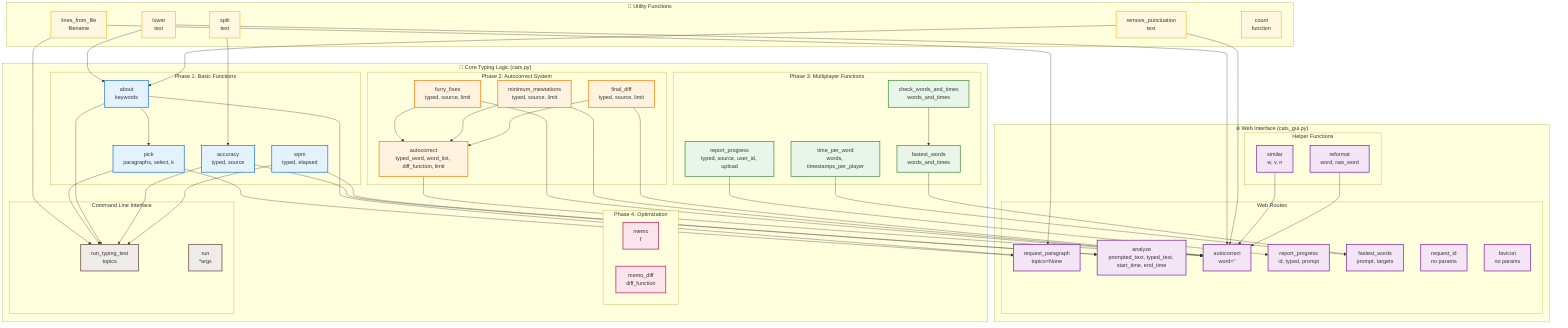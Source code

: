 flowchart TD
    %% Main sections
    subgraph UTILS["🔧 Utility Functions"]
        U1[lines_from_file<br/>filename]
        U2[lower<br/>text]
        U3[remove_punctuation<br/>text]
        U4[split<br/>text]
        U5[count<br/>function]
    end

    subgraph CATS["📝 Core Typing Logic (cats.py)"]
        subgraph P1["Phase 1: Basic Functions"]
            C1[pick<br/>paragraphs, select, k]
            C2[about<br/>keywords]
            C3[accuracy<br/>typed, source]
            C4[wpm<br/>typed, elapsed]
        end
        
        subgraph P2["Phase 2: Autocorrect System"]
            C5[autocorrect<br/>typed_word, word_list, diff_function, limit]
            C6[furry_fixes<br/>typed, source, limit]
            C7[minimum_mewtations<br/>typed, source, limit]
            C8[final_diff<br/>typed, source, limit]
        end
        
        subgraph P3["Phase 3: Multiplayer Functions"]
            C9[report_progress<br/>typed, source, user_id, upload]
            C10[time_per_word<br/>words, timestamps_per_player]
            C11[fastest_words<br/>words_and_times]
            C12[check_words_and_times<br/>words_and_times]
        end
        
        subgraph P4["Phase 4: Optimization"]
            C13[memo<br/>f]
            C14[memo_diff<br/>diff_function]
        end
        
        subgraph CLI["Command Line Interface"]
            C15[run_typing_test<br/>topics]
            C16[run<br/>*args]
        end
    end

    subgraph GUI["🌐 Web Interface (cats_gui.py)"]
        subgraph ROUTES["Web Routes"]
            G1[request_paragraph<br/>topics=None]
            G2[analyze<br/>prompted_text, typed_text, start_time, end_time]
            G3[autocorrect<br/>word='']
            G4[report_progress<br/>id, typed, prompt]
            G5[fastest_words<br/>prompt, targets]
            G6[request_id<br/>no params]
            G7[favicon<br/>no params]
        end
        
        subgraph HELPERS["Helper Functions"]
            G8[similar<br/>w, v, n]
            G9[reformat<br/>word, raw_word]
        end
    end

    %% Key relationships
    %% Utility usage
    U1 --> C15
    U1 --> G1
    U2 --> C2
    U2 --> G3
    U3 --> C2
    U3 --> G3
    U4 --> C3

    %% Internal cats.py relationships
    C2 --> C1
    C6 --> C5
    C7 --> C5
    C8 --> C5
    C12 --> C11
    C1 --> C15
    C2 --> C15
    C3 --> C15
    C4 --> C15

    %% GUI to Core relationships
    C1 --> G1
    C2 --> G1
    C3 --> G2
    C4 --> G2
    C5 --> G3
    C6 --> G3
    C7 --> G3
    C8 --> G3
    C9 --> G4
    C10 --> G5
    C11 --> G5

    %% GUI internal relationships
    G8 --> G3
    G9 --> G3

    %% Styling
    classDef phase1 fill:#e3f2fd,stroke:#1976d2,stroke-width:2px
    classDef phase2 fill:#fff3e0,stroke:#f57c00,stroke-width:2px
    classDef phase3 fill:#e8f5e8,stroke:#388e3c,stroke-width:2px
    classDef phase4 fill:#fce4ec,stroke:#c2185b,stroke-width:2px
    classDef gui fill:#f3e5f5,stroke:#7b1fa2,stroke-width:2px
    classDef utils fill:#fff8e1,stroke:#fbc02d,stroke-width:2px
    classDef cli fill:#efebe9,stroke:#5d4037,stroke-width:2px

    class C1,C2,C3,C4 phase1
    class C5,C6,C7,C8 phase2
    class C9,C10,C11,C12 phase3
    class C13,C14 phase4
    class G1,G2,G3,G4,G5,G6,G7,G8,G9 gui
    class U1,U2,U3,U4,U5 utils
    class C15,C16 cli